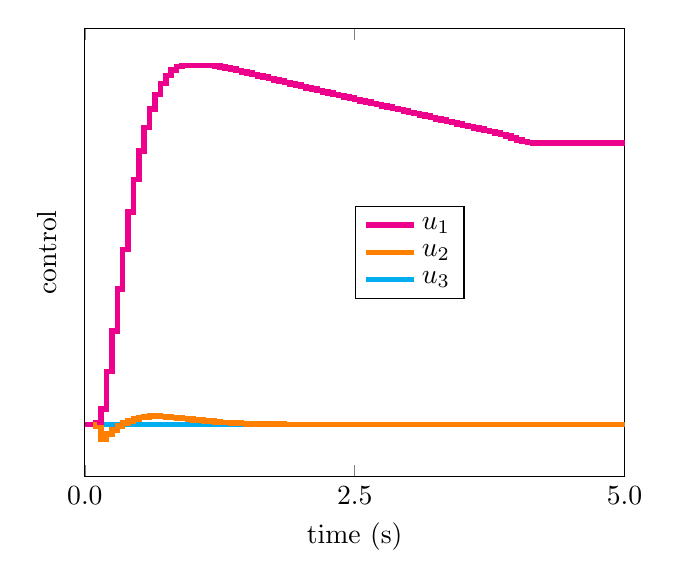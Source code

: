 \begin{tikzpicture}[]
\begin{axis}[
  legend style = {{at={(0.5,0.5)},anchor=west}},
  ylabel = {control},
  xmin = {0.0},
  xmax = {5.0},
  xtick = {0.0, 2.5, 5.0}, 
  xticklabels = {0.0, 2.5, 5.0},
  ytick = false, 
  yticklabels = {},
  axis equal image = {false},
  xlabel = {time (s)},
  hide axis = {false}
]

\addplot+[
  mark = {none},
  const plot, color=magenta, line width = 2pt
] coordinates {
  (0.0, 1.708e-6)
  (0.05, 2.449e-6)
  (0.1, 0.005)
  (0.15, 0.043)
  (0.2, 0.148)
  (0.25, 0.261)
  (0.3, 0.377)
  (0.35, 0.488)
  (0.4, 0.592)
  (0.45, 0.683)
  (0.5, 0.762)
  (0.55, 0.827)
  (0.6, 0.879)
  (0.65, 0.919)
  (0.7, 0.95)
  (0.75, 0.972)
  (0.8, 0.987)
  (0.85, 0.997)
  (0.9, 1.0)
  (0.95, 1.0)
  (1.0, 1.0)
  (1.05, 1.0)
  (1.1, 1.0)
  (1.15, 1.0)
  (1.2, 0.999)
  (1.25, 0.996)
  (1.3, 0.993)
  (1.35, 0.99)
  (1.4, 0.986)
  (1.45, 0.982)
  (1.5, 0.979)
  (1.55, 0.975)
  (1.6, 0.971)
  (1.65, 0.968)
  (1.7, 0.964)
  (1.75, 0.96)
  (1.8, 0.957)
  (1.85, 0.953)
  (1.9, 0.949)
  (1.95, 0.946)
  (2.0, 0.942)
  (2.05, 0.938)
  (2.1, 0.935)
  (2.15, 0.931)
  (2.2, 0.927)
  (2.25, 0.924)
  (2.3, 0.92)
  (2.35, 0.917)
  (2.4, 0.913)
  (2.45, 0.909)
  (2.5, 0.906)
  (2.55, 0.902)
  (2.6, 0.898)
  (2.65, 0.895)
  (2.7, 0.891)
  (2.75, 0.887)
  (2.8, 0.884)
  (2.85, 0.88)
  (2.9, 0.877)
  (2.95, 0.873)
  (3.0, 0.869)
  (3.05, 0.866)
  (3.1, 0.862)
  (3.15, 0.859)
  (3.2, 0.855)
  (3.25, 0.851)
  (3.3, 0.848)
  (3.35, 0.844)
  (3.4, 0.841)
  (3.45, 0.837)
  (3.5, 0.833)
  (3.55, 0.83)
  (3.6, 0.826)
  (3.65, 0.823)
  (3.7, 0.819)
  (3.75, 0.816)
  (3.8, 0.812)
  (3.85, 0.808)
  (3.9, 0.804)
  (3.95, 0.798)
  (4.0, 0.793)
  (4.05, 0.789)
  (4.1, 0.786)
  (4.15, 0.785)
  (4.2, 0.785)
  (4.25, 0.785)
  (4.3, 0.785)
  (4.35, 0.785)
  (4.4, 0.784)
  (4.45, 0.784)
  (4.5, 0.784)
  (4.55, 0.784)
  (4.6, 0.784)
  (4.65, 0.784)
  (4.7, 0.784)
  (4.75, 0.784)
  (4.8, 0.784)
  (4.85, 0.784)
  (4.9, 0.784)
  (4.95, 0.784)
  (5.0, 0.784)
};
\addlegendentry{{}{$u_1$}}

\addplot+[
  mark = {none},
  const plot, color=orange, line width = 2pt
] coordinates {
  (0.0, -1.397e-6)
  (0.05, -2.05e-6)
  (0.1, -0.005)
  (0.15, -0.041)
  (0.2, -0.027)
  (0.25, -0.015)
  (0.3, -0.005)
  (0.35, 0.004)
  (0.4, 0.01)
  (0.45, 0.015)
  (0.5, 0.019)
  (0.55, 0.021)
  (0.6, 0.023)
  (0.65, 0.023)
  (0.7, 0.022)
  (0.75, 0.021)
  (0.8, 0.02)
  (0.85, 0.018)
  (0.9, 0.017)
  (0.95, 0.015)
  (1.0, 0.013)
  (1.05, 0.012)
  (1.1, 0.01)
  (1.15, 0.009)
  (1.2, 0.007)
  (1.25, 0.006)
  (1.3, 0.005)
  (1.35, 0.004)
  (1.4, 0.004)
  (1.45, 0.003)
  (1.5, 0.002)
  (1.55, 0.002)
  (1.6, 0.002)
  (1.65, 0.001)
  (1.7, 0.001)
  (1.75, 0.001)
  (1.8, 0.001)
  (1.85, 0.0)
  (1.9, 0.0)
  (1.95, 0.0)
  (2.0, 0.0)
  (2.05, 9.954e-5)
  (2.1, 6.019e-5)
  (2.15, 3.148e-5)
  (2.2, 1.121e-5)
  (2.25, -2.433e-6)
  (2.3, -1.094e-5)
  (2.35, -1.553e-5)
  (2.4, -1.718e-5)
  (2.45, -1.669e-5)
  (2.5, -1.468e-5)
  (2.55, -1.164e-5)
  (2.6, -7.95e-6)
  (2.65, -3.909e-6)
  (2.7, 2.641e-7)
  (2.75, 4.407e-6)
  (2.8, 8.4e-6)
  (2.85, 1.216e-5)
  (2.9, 1.562e-5)
  (2.95, 1.876e-5)
  (3.0, 2.153e-5)
  (3.05, 2.393e-5)
  (3.1, 2.594e-5)
  (3.15, 2.756e-5)
  (3.2, 2.877e-5)
  (3.25, 2.955e-5)
  (3.3, 2.99e-5)
  (3.35, 2.979e-5)
  (3.4, 2.919e-5)
  (3.45, 2.806e-5)
  (3.5, 2.636e-5)
  (3.55, 2.403e-5)
  (3.6, 2.101e-5)
  (3.65, 1.723e-5)
  (3.7, 1.261e-5)
  (3.75, 7.048e-6)
  (3.8, 4.482e-7)
  (3.85, -7.301e-6)
  (3.9, -1.605e-5)
  (3.95, -2.605e-5)
  (4.0, -3.797e-5)
  (4.05, -5.213e-5)
  (4.1, -6.862e-5)
  (4.15, -8.742e-5)
  (4.2, -0.0)
  (4.25, -0.0)
  (4.3, -0.0)
  (4.35, -0.0)
  (4.4, -0.0)
  (4.45, -0.0)
  (4.5, -0.0)
  (4.55, -0.0)
  (4.6, -0.0)
  (4.65, -0.0)
  (4.7, -0.0)
  (4.75, -0.0)
  (4.8, -0.0)
  (4.85, -0.0)
  (4.9, -0.0)
  (4.95, -0.0)
  (5.0, -0.0)
};
\addlegendentry{{}{$u_2$}}

\addplot+[
  mark = {none},
  const plot, color=cyan, line width = 2pt
] coordinates {
  (0.0, 1.064e-9)
  (0.05, 1.822e-9)
  (0.1, 4.937e-6)
  (0.15, 5.325e-5)
  (0.2, 4.561e-5)
  (0.25, 3.655e-5)
  (0.3, 2.643e-5)
  (0.35, 1.587e-5)
  (0.4, 5.559e-6)
  (0.45, -3.882e-6)
  (0.5, -1.202e-5)
  (0.55, -1.862e-5)
  (0.6, -2.365e-5)
  (0.65, -2.721e-5)
  (0.7, -2.946e-5)
  (0.75, -3.061e-5)
  (0.8, -3.089e-5)
  (0.85, -3.048e-5)
  (0.9, -2.956e-5)
  (0.95, -2.827e-5)
  (1.0, -2.672e-5)
  (1.05, -2.502e-5)
  (1.1, -2.324e-5)
  (1.15, -2.144e-5)
  (1.2, -1.965e-5)
  (1.25, -1.792e-5)
  (1.3, -1.626e-5)
  (1.35, -1.469e-5)
  (1.4, -1.323e-5)
  (1.45, -1.187e-5)
  (1.5, -1.062e-5)
  (1.55, -9.479e-6)
  (1.6, -8.443e-6)
  (1.65, -7.508e-6)
  (1.7, -6.669e-6)
  (1.75, -5.92e-6)
  (1.8, -5.255e-6)
  (1.85, -4.667e-6)
  (1.9, -4.15e-6)
  (1.95, -3.697e-6)
  (2.0, -3.303e-6)
  (2.05, -2.96e-6)
  (2.1, -2.665e-6)
  (2.15, -2.412e-6)
  (2.2, -2.195e-6)
  (2.25, -2.011e-6)
  (2.3, -1.855e-6)
  (2.35, -1.724e-6)
  (2.4, -1.614e-6)
  (2.45, -1.522e-6)
  (2.5, -1.445e-6)
  (2.55, -1.381e-6)
  (2.6, -1.326e-6)
  (2.65, -1.279e-6)
  (2.7, -1.237e-6)
  (2.75, -1.198e-6)
  (2.8, -1.158e-6)
  (2.85, -1.117e-6)
  (2.9, -1.071e-6)
  (2.95, -1.018e-6)
  (3.0, -9.537e-7)
  (3.05, -8.762e-7)
  (3.1, -7.818e-7)
  (3.15, -6.664e-7)
  (3.2, -5.26e-7)
  (3.25, -3.559e-7)
  (3.3, -1.511e-7)
  (3.35, 9.39e-8)
  (3.4, 3.85e-7)
  (3.45, 7.284e-7)
  (3.5, 1.131e-6)
  (3.55, 1.6e-6)
  (3.6, 2.141e-6)
  (3.65, 2.763e-6)
  (3.7, 3.472e-6)
  (3.75, 4.275e-6)
  (3.8, 5.177e-6)
  (3.85, 6.182e-6)
  (3.9, 7.308e-6)
  (3.95, 8.549e-6)
  (4.0, 9.872e-6)
  (4.05, 1.125e-5)
  (4.1, 1.266e-5)
  (4.15, 1.409e-5)
  (4.2, 1.552e-5)
  (4.25, 1.691e-5)
  (4.3, 1.821e-5)
  (4.35, 1.935e-5)
  (4.4, 2.025e-5)
  (4.45, 2.079e-5)
  (4.5, 2.081e-5)
  (4.55, 2.011e-5)
  (4.6, 1.847e-5)
  (4.65, 1.558e-5)
  (4.7, 1.107e-5)
  (4.75, 4.512e-6)
  (4.8, -4.627e-6)
  (4.85, -1.696e-5)
  (4.9, -3.327e-5)
  (4.95, -5.453e-5)
  (5.0, -5.453e-5)
};
\addlegendentry{{}{$u_3$}}

\addplot+[
  mark = {none},
  const plot, color=cyan, line width = 2pt
] coordinates {
  (0.0, 1.064e-9)
  (0.05, 1.822e-9)
  (0.1, 4.937e-6)
  (0.15, 5.325e-5)
  (0.2, 4.561e-5)
  (0.25, 3.655e-5)
  (0.3, 2.643e-5)
  (0.35, 1.587e-5)
  (0.4, 5.559e-6)
  (0.45, -3.882e-6)
  (0.5, -1.202e-5)
  (0.55, -1.862e-5)
  (0.6, -2.365e-5)
  (0.65, -2.721e-5)
  (0.7, -2.946e-5)
  (0.75, -3.061e-5)
  (0.8, -3.089e-5)
  (0.85, -3.048e-5)
  (0.9, -2.956e-5)
  (0.95, -2.827e-5)
  (1.0, -2.672e-5)
  (1.05, -2.502e-5)
  (1.1, -2.324e-5)
  (1.15, -2.144e-5)
  (1.2, -1.965e-5)
  (1.25, -1.792e-5)
  (1.3, -1.626e-5)
  (1.35, -1.469e-5)
  (1.4, -1.323e-5)
  (1.45, -1.187e-5)
  (1.5, -1.062e-5)
  (1.55, -9.479e-6)
  (1.6, -8.443e-6)
  (1.65, -7.508e-6)
  (1.7, -6.669e-6)
  (1.75, -5.92e-6)
  (1.8, -5.255e-6)
  (1.85, -4.667e-6)
  (1.9, -4.15e-6)
  (1.95, -3.697e-6)
  (2.0, -3.303e-6)
  (2.05, -2.96e-6)
  (2.1, -2.665e-6)
  (2.15, -2.412e-6)
  (2.2, -2.195e-6)
  (2.25, -2.011e-6)
  (2.3, -1.855e-6)
  (2.35, -1.724e-6)
  (2.4, -1.614e-6)
  (2.45, -1.522e-6)
  (2.5, -1.445e-6)
  (2.55, -1.381e-6)
  (2.6, -1.326e-6)
  (2.65, -1.279e-6)
  (2.7, -1.237e-6)
  (2.75, -1.198e-6)
  (2.8, -1.158e-6)
  (2.85, -1.117e-6)
  (2.9, -1.071e-6)
  (2.95, -1.018e-6)
  (3.0, -9.537e-7)
  (3.05, -8.762e-7)
  (3.1, -7.818e-7)
  (3.15, -6.664e-7)
  (3.2, -5.26e-7)
  (3.25, -3.559e-7)
  (3.3, -1.511e-7)
  (3.35, 9.39e-8)
  (3.4, 3.85e-7)
  (3.45, 7.284e-7)
  (3.5, 1.131e-6)
  (3.55, 1.6e-6)
  (3.6, 2.141e-6)
  (3.65, 2.763e-6)
  (3.7, 3.472e-6)
  (3.75, 4.275e-6)
  (3.8, 5.177e-6)
  (3.85, 6.182e-6)
  (3.9, 7.308e-6)
  (3.95, 8.549e-6)
  (4.0, 9.872e-6)
  (4.05, 1.125e-5)
  (4.1, 1.266e-5)
  (4.15, 1.409e-5)
  (4.2, 1.552e-5)
  (4.25, 1.691e-5)
  (4.3, 1.821e-5)
  (4.35, 1.935e-5)
  (4.4, 2.025e-5)
  (4.45, 2.079e-5)
  (4.5, 2.081e-5)
  (4.55, 2.011e-5)
  (4.6, 1.847e-5)
  (4.65, 1.558e-5)
  (4.7, 1.107e-5)
  (4.75, 4.512e-6)
  (4.8, -4.627e-6)
  (4.85, -1.696e-5)
  (4.9, -3.327e-5)
  (4.95, -5.453e-5)
  (5.0, -5.453e-5)
};

\addplot+[
  mark = {none},
  const plot, color=orange, line width = 2pt
] coordinates {
  (0.0, -1.397e-6)
  (0.05, -2.05e-6)
  (0.1, -0.005)
  (0.15, -0.041)
  (0.2, -0.027)
  (0.25, -0.015)
  (0.3, -0.005)
  (0.35, 0.004)
  (0.4, 0.01)
  (0.45, 0.015)
  (0.5, 0.019)
  (0.55, 0.021)
  (0.6, 0.023)
  (0.65, 0.023)
  (0.7, 0.022)
  (0.75, 0.021)
  (0.8, 0.02)
  (0.85, 0.018)
  (0.9, 0.017)
  (0.95, 0.015)
  (1.0, 0.013)
  (1.05, 0.012)
  (1.1, 0.01)
  (1.15, 0.009)
  (1.2, 0.007)
  (1.25, 0.006)
  (1.3, 0.005)
  (1.35, 0.004)
  (1.4, 0.004)
  (1.45, 0.003)
  (1.5, 0.002)
  (1.55, 0.002)
  (1.6, 0.002)
  (1.65, 0.001)
  (1.7, 0.001)
  (1.75, 0.001)
  (1.8, 0.001)
  (1.85, 0.0)
  (1.9, 0.0)
  (1.95, 0.0)
  (2.0, 0.0)
  (2.05, 9.954e-5)
  (2.1, 6.019e-5)
  (2.15, 3.148e-5)
  (2.2, 1.121e-5)
  (2.25, -2.433e-6)
  (2.3, -1.094e-5)
  (2.35, -1.553e-5)
  (2.4, -1.718e-5)
  (2.45, -1.669e-5)
  (2.5, -1.468e-5)
  (2.55, -1.164e-5)
  (2.6, -7.95e-6)
  (2.65, -3.909e-6)
  (2.7, 2.641e-7)
  (2.75, 4.407e-6)
  (2.8, 8.4e-6)
  (2.85, 1.216e-5)
  (2.9, 1.562e-5)
  (2.95, 1.876e-5)
  (3.0, 2.153e-5)
  (3.05, 2.393e-5)
  (3.1, 2.594e-5)
  (3.15, 2.756e-5)
  (3.2, 2.877e-5)
  (3.25, 2.955e-5)
  (3.3, 2.99e-5)
  (3.35, 2.979e-5)
  (3.4, 2.919e-5)
  (3.45, 2.806e-5)
  (3.5, 2.636e-5)
  (3.55, 2.403e-5)
  (3.6, 2.101e-5)
  (3.65, 1.723e-5)
  (3.7, 1.261e-5)
  (3.75, 7.048e-6)
  (3.8, 4.482e-7)
  (3.85, -7.301e-6)
  (3.9, -1.605e-5)
  (3.95, -2.605e-5)
  (4.0, -3.797e-5)
  (4.05, -5.213e-5)
  (4.1, -6.862e-5)
  (4.15, -8.742e-5)
  (4.2, -0.0)
  (4.25, -0.0)
  (4.3, -0.0)
  (4.35, -0.0)
  (4.4, -0.0)
  (4.45, -0.0)
  (4.5, -0.0)
  (4.55, -0.0)
  (4.6, -0.0)
  (4.65, -0.0)
  (4.7, -0.0)
  (4.75, -0.0)
  (4.8, -0.0)
  (4.85, -0.0)
  (4.9, -0.0)
  (4.95, -0.0)
  (5.0, -0.0)
};

\addplot+[
  mark = {none},
  const plot, color=magenta, line width = 2pt
] coordinates {
  (0.0, 1.708e-6)
  (0.05, 2.449e-6)
  (0.1, 0.005)
  (0.15, 0.043)
  (0.2, 0.148)
  (0.25, 0.261)
  (0.3, 0.377)
  (0.35, 0.488)
  (0.4, 0.592)
  (0.45, 0.683)
  (0.5, 0.762)
  (0.55, 0.827)
  (0.6, 0.879)
  (0.65, 0.919)
  (0.7, 0.95)
  (0.75, 0.972)
  (0.8, 0.987)
  (0.85, 0.997)
  (0.9, 1.0)
  (0.95, 1.0)
  (1.0, 1.0)
  (1.05, 1.0)
  (1.1, 1.0)
  (1.15, 1.0)
  (1.2, 0.999)
  (1.25, 0.996)
  (1.3, 0.993)
  (1.35, 0.99)
  (1.4, 0.986)
  (1.45, 0.982)
  (1.5, 0.979)
  (1.55, 0.975)
  (1.6, 0.971)
  (1.65, 0.968)
  (1.7, 0.964)
  (1.75, 0.96)
  (1.8, 0.957)
  (1.85, 0.953)
  (1.9, 0.949)
  (1.95, 0.946)
  (2.0, 0.942)
  (2.05, 0.938)
  (2.1, 0.935)
  (2.15, 0.931)
  (2.2, 0.927)
  (2.25, 0.924)
  (2.3, 0.92)
  (2.35, 0.917)
  (2.4, 0.913)
  (2.45, 0.909)
  (2.5, 0.906)
  (2.55, 0.902)
  (2.6, 0.898)
  (2.65, 0.895)
  (2.7, 0.891)
  (2.75, 0.887)
  (2.8, 0.884)
  (2.85, 0.88)
  (2.9, 0.877)
  (2.95, 0.873)
  (3.0, 0.869)
  (3.05, 0.866)
  (3.1, 0.862)
  (3.15, 0.859)
  (3.2, 0.855)
  (3.25, 0.851)
  (3.3, 0.848)
  (3.35, 0.844)
  (3.4, 0.841)
  (3.45, 0.837)
  (3.5, 0.833)
  (3.55, 0.83)
  (3.6, 0.826)
  (3.65, 0.823)
  (3.7, 0.819)
  (3.75, 0.816)
  (3.8, 0.812)
  (3.85, 0.808)
  (3.9, 0.804)
  (3.95, 0.798)
  (4.0, 0.793)
  (4.05, 0.789)
  (4.1, 0.786)
  (4.15, 0.785)
  (4.2, 0.785)
  (4.25, 0.785)
  (4.3, 0.785)
  (4.35, 0.785)
  (4.4, 0.784)
  (4.45, 0.784)
  (4.5, 0.784)
  (4.55, 0.784)
  (4.6, 0.784)
  (4.65, 0.784)
  (4.7, 0.784)
  (4.75, 0.784)
  (4.8, 0.784)
  (4.85, 0.784)
  (4.9, 0.784)
  (4.95, 0.784)
  (5.0, 0.784)
};

\end{axis}
\end{tikzpicture}

